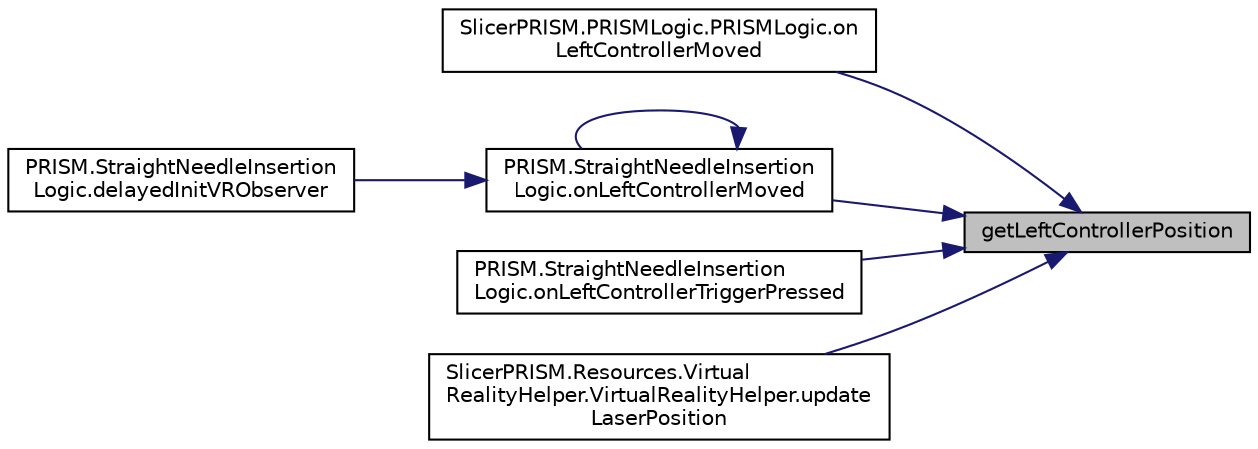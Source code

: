 digraph "getLeftControllerPosition"
{
 // LATEX_PDF_SIZE
  bgcolor="transparent";
  edge [fontname="Helvetica",fontsize="10",labelfontname="Helvetica",labelfontsize="10"];
  node [fontname="Helvetica",fontsize="10",shape=record];
  rankdir="RL";
  Node1 [label="getLeftControllerPosition",height=0.2,width=0.4,color="black", fillcolor="grey75", style="filled", fontcolor="black",tooltip=" "];
  Node1 -> Node2 [dir="back",color="midnightblue",fontsize="10",style="solid",fontname="Helvetica"];
  Node2 [label="SlicerPRISM.PRISMLogic.PRISMLogic.on\lLeftControllerMoved",height=0.2,width=0.4,color="black",URL="$class_slicer_p_r_i_s_m_1_1_p_r_i_s_m_logic_1_1_p_r_i_s_m_logic.html#a9d2c16412bacf4e807ce418176c0e550",tooltip="Callback function w hen a the left controller position has changed."];
  Node1 -> Node3 [dir="back",color="midnightblue",fontsize="10",style="solid",fontname="Helvetica"];
  Node3 [label="PRISM.StraightNeedleInsertion\lLogic.onLeftControllerMoved",height=0.2,width=0.4,color="black",URL="$class_p_r_i_s_m_1_1_straight_needle_insertion_logic.html#a9d2c16412bacf4e807ce418176c0e550",tooltip=" "];
  Node3 -> Node4 [dir="back",color="midnightblue",fontsize="10",style="solid",fontname="Helvetica"];
  Node4 [label="PRISM.StraightNeedleInsertion\lLogic.delayedInitVRObserver",height=0.2,width=0.4,color="black",URL="$class_p_r_i_s_m_1_1_straight_needle_insertion_logic.html#af0ccacbefaa58e984038a12bdaca2aae",tooltip=" "];
  Node3 -> Node3 [dir="back",color="midnightblue",fontsize="10",style="solid",fontname="Helvetica"];
  Node1 -> Node5 [dir="back",color="midnightblue",fontsize="10",style="solid",fontname="Helvetica"];
  Node5 [label="PRISM.StraightNeedleInsertion\lLogic.onLeftControllerTriggerPressed",height=0.2,width=0.4,color="black",URL="$class_p_r_i_s_m_1_1_straight_needle_insertion_logic.html#acee88635b98aa0ca4480687c0bc8558d",tooltip=" "];
  Node1 -> Node6 [dir="back",color="midnightblue",fontsize="10",style="solid",fontname="Helvetica"];
  Node6 [label="SlicerPRISM.Resources.Virtual\lRealityHelper.VirtualRealityHelper.update\lLaserPosition",height=0.2,width=0.4,color="black",URL="$class_slicer_p_r_i_s_m_1_1_resources_1_1_virtual_reality_helper_1_1_virtual_reality_helper.html#ab8ddfd67f45ae3e6555ebb1070b43357",tooltip=" "];
}
